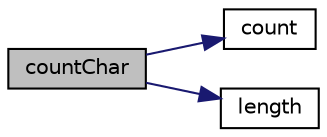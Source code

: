 digraph "countChar"
{
 // LATEX_PDF_SIZE
  edge [fontname="Helvetica",fontsize="10",labelfontname="Helvetica",labelfontsize="10"];
  node [fontname="Helvetica",fontsize="10",shape=record];
  rankdir="LR";
  Node1 [label="countChar",height=0.2,width=0.4,color="black", fillcolor="grey75", style="filled", fontcolor="black",tooltip="Count numer of chars c in a char string."];
  Node1 -> Node2 [color="midnightblue",fontsize="10",style="solid",fontname="Helvetica"];
  Node2 [label="count",height=0.2,width=0.4,color="black", fillcolor="white", style="filled",URL="$VectorFwd_8hpp.html#a3557595cfa50bcbd2098e44fe7da1bbd",tooltip=" "];
  Node1 -> Node3 [color="midnightblue",fontsize="10",style="solid",fontname="Helvetica"];
  Node3 [label="length",height=0.2,width=0.4,color="black", fillcolor="white", style="filled",URL="$tripleFwd_8hpp.html#ae1449f1d56abab2ec4d0f00b685fc478",tooltip=" "];
}
